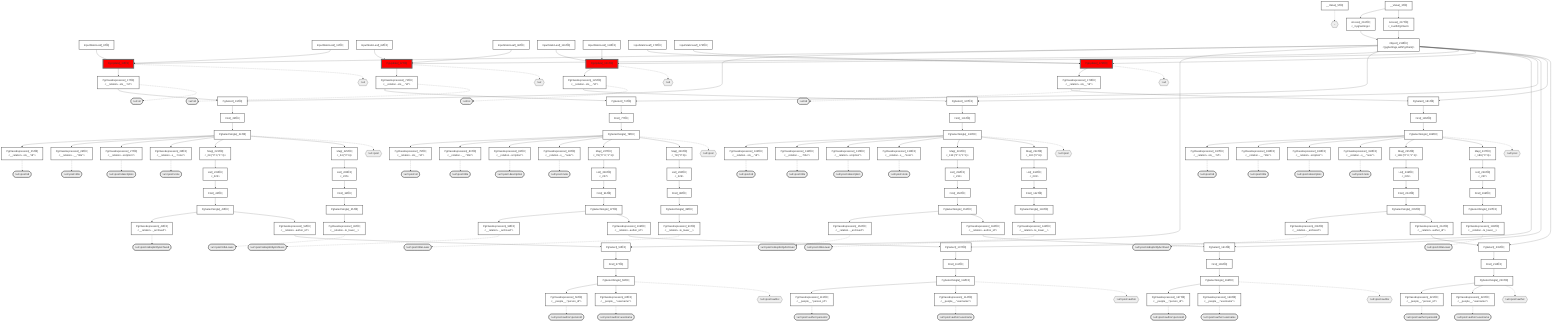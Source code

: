 graph TD
    classDef path fill:#eee,stroke:#000
    classDef plan fill:#fff,stroke-width:3px
    classDef itemplan fill:#fff,stroke-width:6px
    classDef sideeffectplan fill:#f00,stroke-width:6px

    %% subgraph fields
    P1{{"~"}}:::path
    P2{{">u1"}}:::path
    P3([">u1>id"]):::path
    %% P2 -.-> P3
    P4{{">u1>post"}}:::path
    P5([">u1>post>id"]):::path
    %% P4 -.-> P5
    P6([">u1>post>title"]):::path
    %% P4 -.-> P6
    P7([">u1>post>description"]):::path
    %% P4 -.-> P7
    P8([">u1>post>note"]):::path
    %% P4 -.-> P8
    P9([">u1>post>titleLower"]):::path
    %% P4 -.-> P9
    P10([">u1>post>isExplicitlyArchived"]):::path
    %% P4 -.-> P10
    P11{{">u1>post>author"}}:::path
    P12([">u1>post>author>personId"]):::path
    %% P11 -.-> P12
    P13([">u1>post>author>username"]):::path
    %% P11 -.-> P13
    %% P4 -.-> P11
    %% P2 -.-> P4
    %% P1 -.-> P2
    P14{{">u2"}}:::path
    P15([">u2>id"]):::path
    %% P14 -.-> P15
    P16{{">u2>post"}}:::path
    P17([">u2>post>id"]):::path
    %% P16 -.-> P17
    P18([">u2>post>title"]):::path
    %% P16 -.-> P18
    P19([">u2>post>description"]):::path
    %% P16 -.-> P19
    P20([">u2>post>note"]):::path
    %% P16 -.-> P20
    P21([">u2>post>titleLower"]):::path
    %% P16 -.-> P21
    P22([">u2>post>isExplicitlyArchived"]):::path
    %% P16 -.-> P22
    P23{{">u2>post>author"}}:::path
    P24([">u2>post>author>personId"]):::path
    %% P23 -.-> P24
    P25([">u2>post>author>username"]):::path
    %% P23 -.-> P25
    %% P16 -.-> P23
    %% P14 -.-> P16
    %% P1 -.-> P14
    P26{{">u3"}}:::path
    P27([">u3>id"]):::path
    %% P26 -.-> P27
    P28{{">u3>post"}}:::path
    P29([">u3>post>id"]):::path
    %% P28 -.-> P29
    P30([">u3>post>title"]):::path
    %% P28 -.-> P30
    P31([">u3>post>description"]):::path
    %% P28 -.-> P31
    P32([">u3>post>note"]):::path
    %% P28 -.-> P32
    P33([">u3>post>titleLower"]):::path
    %% P28 -.-> P33
    P34([">u3>post>isExplicitlyArchived"]):::path
    %% P28 -.-> P34
    P35{{">u3>post>author"}}:::path
    P36([">u3>post>author>personId"]):::path
    %% P35 -.-> P36
    P37([">u3>post>author>username"]):::path
    %% P35 -.-> P37
    %% P28 -.-> P35
    %% P26 -.-> P28
    %% P1 -.-> P26
    P38{{">u4"}}:::path
    P39([">u4>id"]):::path
    %% P38 -.-> P39
    P40{{">u4>post"}}:::path
    P41([">u4>post>id"]):::path
    %% P40 -.-> P41
    P42([">u4>post>title"]):::path
    %% P40 -.-> P42
    P43([">u4>post>description"]):::path
    %% P40 -.-> P43
    P44([">u4>post>note"]):::path
    %% P40 -.-> P44
    P45([">u4>post>titleLower"]):::path
    %% P40 -.-> P45
    P46([">u4>post>isExplicitlyArchived"]):::path
    %% P40 -.-> P46
    P47{{">u4>post>author"}}:::path
    P48([">u4>post>author>personId"]):::path
    %% P47 -.-> P48
    P49([">u4>post>author>username"]):::path
    %% P47 -.-> P49
    %% P40 -.-> P47
    %% P38 -.-> P40
    %% P1 -.-> P38
    %% end

    %% define plans
    __Value_3["__Value[_3∈0]<br /><context>"]:::plan
    __Value_5["__Value[_5∈0]<br /><rootValue>"]:::plan
    InputStaticLeaf_8["InputStaticLeaf[_8∈0]"]:::plan
    InputStaticLeaf_11["InputStaticLeaf[_11∈0]"]:::plan
    PgUpdate_13["PgUpdate[_13∈0]"]:::sideeffectplan
    PgClassExpression_17["PgClassExpression[_17∈0]<br /><__relation...sts__.#quot;id#quot;>"]:::plan
    PgSelect_19["PgSelect[_19∈0]<br /><relational_posts>"]:::plan
    First_23["First[_23∈0]"]:::plan
    PgSelectSingle_24["PgSelectSingle[_24∈0]<br /><relational_posts>"]:::plan
    PgClassExpression_25["PgClassExpression[_25∈0]<br /><__relation...sts__.#quot;id#quot;>"]:::plan
    PgClassExpression_26["PgClassExpression[_26∈0]<br /><__relation...__.#quot;title#quot;>"]:::plan
    PgClassExpression_27["PgClassExpression[_27∈0]<br /><__relation...scription#quot;>"]:::plan
    PgClassExpression_28["PgClassExpression[_28∈0]<br /><__relation...s__.#quot;note#quot;>"]:::plan
    First_34["First[_34∈0]"]:::plan
    PgSelectSingle_35["PgSelectSingle[_35∈0]<br /><text>"]:::plan
    PgClassExpression_36["PgClassExpression[_36∈0]<br /><__relation...le_lower__>"]:::plan
    First_42["First[_42∈0]"]:::plan
    PgSelectSingle_43["PgSelectSingle[_43∈0]<br /><relational_items>"]:::plan
    PgClassExpression_44["PgClassExpression[_44∈0]<br /><__relation..._archived#quot;>"]:::plan
    PgClassExpression_52["PgClassExpression[_52∈0]<br /><__relation...author_id#quot;>"]:::plan
    PgSelect_53["PgSelect[_53∈0]<br /><people>"]:::plan
    First_57["First[_57∈0]"]:::plan
    PgSelectSingle_58["PgSelectSingle[_58∈0]<br /><people>"]:::plan
    PgClassExpression_59["PgClassExpression[_59∈0]<br /><__people__.#quot;person_id#quot;>"]:::plan
    PgClassExpression_60["PgClassExpression[_60∈0]<br /><__people__.#quot;username#quot;>"]:::plan
    InputStaticLeaf_62["InputStaticLeaf[_62∈0]"]:::plan
    InputStaticLeaf_66["InputStaticLeaf[_66∈0]"]:::plan
    PgUpdate_67["PgUpdate[_67∈0]"]:::sideeffectplan
    PgClassExpression_71["PgClassExpression[_71∈0]<br /><__relation...sts__.#quot;id#quot;>"]:::plan
    PgSelect_73["PgSelect[_73∈0]<br /><relational_posts>"]:::plan
    First_77["First[_77∈0]"]:::plan
    PgSelectSingle_78["PgSelectSingle[_78∈0]<br /><relational_posts>"]:::plan
    PgClassExpression_79["PgClassExpression[_79∈0]<br /><__relation...sts__.#quot;id#quot;>"]:::plan
    PgClassExpression_80["PgClassExpression[_80∈0]<br /><__relation...__.#quot;title#quot;>"]:::plan
    PgClassExpression_81["PgClassExpression[_81∈0]<br /><__relation...scription#quot;>"]:::plan
    PgClassExpression_82["PgClassExpression[_82∈0]<br /><__relation...s__.#quot;note#quot;>"]:::plan
    First_88["First[_88∈0]"]:::plan
    PgSelectSingle_89["PgSelectSingle[_89∈0]<br /><text>"]:::plan
    PgClassExpression_90["PgClassExpression[_90∈0]<br /><__relation...le_lower__>"]:::plan
    First_96["First[_96∈0]"]:::plan
    PgSelectSingle_97["PgSelectSingle[_97∈0]<br /><relational_items>"]:::plan
    PgClassExpression_98["PgClassExpression[_98∈0]<br /><__relation..._archived#quot;>"]:::plan
    PgClassExpression_106["PgClassExpression[_106∈0]<br /><__relation...author_id#quot;>"]:::plan
    PgSelect_107["PgSelect[_107∈0]<br /><people>"]:::plan
    First_111["First[_111∈0]"]:::plan
    PgSelectSingle_112["PgSelectSingle[_112∈0]<br /><people>"]:::plan
    PgClassExpression_113["PgClassExpression[_113∈0]<br /><__people__.#quot;person_id#quot;>"]:::plan
    PgClassExpression_114["PgClassExpression[_114∈0]<br /><__people__.#quot;username#quot;>"]:::plan
    InputStaticLeaf_116["InputStaticLeaf[_116∈0]"]:::plan
    InputStaticLeaf_119["InputStaticLeaf[_119∈0]"]:::plan
    PgUpdate_121["PgUpdate[_121∈0]"]:::sideeffectplan
    PgClassExpression_125["PgClassExpression[_125∈0]<br /><__relation...sts__.#quot;id#quot;>"]:::plan
    PgSelect_127["PgSelect[_127∈0]<br /><relational_posts>"]:::plan
    First_131["First[_131∈0]"]:::plan
    PgSelectSingle_132["PgSelectSingle[_132∈0]<br /><relational_posts>"]:::plan
    PgClassExpression_133["PgClassExpression[_133∈0]<br /><__relation...sts__.#quot;id#quot;>"]:::plan
    PgClassExpression_134["PgClassExpression[_134∈0]<br /><__relation...__.#quot;title#quot;>"]:::plan
    PgClassExpression_135["PgClassExpression[_135∈0]<br /><__relation...scription#quot;>"]:::plan
    PgClassExpression_136["PgClassExpression[_136∈0]<br /><__relation...s__.#quot;note#quot;>"]:::plan
    First_142["First[_142∈0]"]:::plan
    PgSelectSingle_143["PgSelectSingle[_143∈0]<br /><text>"]:::plan
    PgClassExpression_144["PgClassExpression[_144∈0]<br /><__relation...le_lower__>"]:::plan
    First_150["First[_150∈0]"]:::plan
    PgSelectSingle_151["PgSelectSingle[_151∈0]<br /><relational_items>"]:::plan
    PgClassExpression_152["PgClassExpression[_152∈0]<br /><__relation..._archived#quot;>"]:::plan
    PgClassExpression_160["PgClassExpression[_160∈0]<br /><__relation...author_id#quot;>"]:::plan
    PgSelect_161["PgSelect[_161∈0]<br /><people>"]:::plan
    First_165["First[_165∈0]"]:::plan
    PgSelectSingle_166["PgSelectSingle[_166∈0]<br /><people>"]:::plan
    PgClassExpression_167["PgClassExpression[_167∈0]<br /><__people__.#quot;person_id#quot;>"]:::plan
    PgClassExpression_168["PgClassExpression[_168∈0]<br /><__people__.#quot;username#quot;>"]:::plan
    InputStaticLeaf_170["InputStaticLeaf[_170∈0]"]:::plan
    InputStaticLeaf_173["InputStaticLeaf[_173∈0]"]:::plan
    PgUpdate_175["PgUpdate[_175∈0]"]:::sideeffectplan
    PgClassExpression_179["PgClassExpression[_179∈0]<br /><__relation...sts__.#quot;id#quot;>"]:::plan
    PgSelect_181["PgSelect[_181∈0]<br /><relational_posts>"]:::plan
    First_185["First[_185∈0]"]:::plan
    PgSelectSingle_186["PgSelectSingle[_186∈0]<br /><relational_posts>"]:::plan
    PgClassExpression_187["PgClassExpression[_187∈0]<br /><__relation...sts__.#quot;id#quot;>"]:::plan
    PgClassExpression_188["PgClassExpression[_188∈0]<br /><__relation...__.#quot;title#quot;>"]:::plan
    PgClassExpression_189["PgClassExpression[_189∈0]<br /><__relation...scription#quot;>"]:::plan
    PgClassExpression_190["PgClassExpression[_190∈0]<br /><__relation...s__.#quot;note#quot;>"]:::plan
    First_196["First[_196∈0]"]:::plan
    PgSelectSingle_197["PgSelectSingle[_197∈0]<br /><text>"]:::plan
    PgClassExpression_198["PgClassExpression[_198∈0]<br /><__relation...le_lower__>"]:::plan
    First_204["First[_204∈0]"]:::plan
    PgSelectSingle_205["PgSelectSingle[_205∈0]<br /><relational_items>"]:::plan
    PgClassExpression_206["PgClassExpression[_206∈0]<br /><__relation..._archived#quot;>"]:::plan
    PgClassExpression_214["PgClassExpression[_214∈0]<br /><__relation...author_id#quot;>"]:::plan
    PgSelect_215["PgSelect[_215∈0]<br /><people>"]:::plan
    Access_216["Access[_216∈0]<br /><_3.pgSettings>"]:::plan
    Access_217["Access[_217∈0]<br /><_3.withPgClient>"]:::plan
    Object_218["Object[_218∈0]<br /><{pgSettings,withPgClient}>"]:::plan
    First_219["First[_219∈0]"]:::plan
    PgSelectSingle_220["PgSelectSingle[_220∈0]<br /><people>"]:::plan
    PgClassExpression_221["PgClassExpression[_221∈0]<br /><__people__.#quot;person_id#quot;>"]:::plan
    PgClassExpression_222["PgClassExpression[_222∈0]<br /><__people__.#quot;username#quot;>"]:::plan
    Map_223["Map[_223∈0]<br /><_24:{#quot;0#quot;:0,#quot;1#quot;:1}>"]:::plan
    List_224["List[_224∈0]<br /><_223>"]:::plan
    Map_225["Map[_225∈0]<br /><_24:{#quot;0#quot;:6}>"]:::plan
    List_226["List[_226∈0]<br /><_225>"]:::plan
    Map_227["Map[_227∈0]<br /><_78:{#quot;0#quot;:0,#quot;1#quot;:1}>"]:::plan
    List_228["List[_228∈0]<br /><_227>"]:::plan
    Map_229["Map[_229∈0]<br /><_78:{#quot;0#quot;:6}>"]:::plan
    List_230["List[_230∈0]<br /><_229>"]:::plan
    Map_231["Map[_231∈0]<br /><_132:{#quot;0#quot;:0,#quot;1#quot;:1}>"]:::plan
    List_232["List[_232∈0]<br /><_231>"]:::plan
    Map_233["Map[_233∈0]<br /><_132:{#quot;0#quot;:6}>"]:::plan
    List_234["List[_234∈0]<br /><_233>"]:::plan
    Map_235["Map[_235∈0]<br /><_186:{#quot;0#quot;:0,#quot;1#quot;:1}>"]:::plan
    List_236["List[_236∈0]<br /><_235>"]:::plan
    Map_237["Map[_237∈0]<br /><_186:{#quot;0#quot;:6}>"]:::plan
    List_238["List[_238∈0]<br /><_237>"]:::plan

    %% plan dependencies
    Object_218 --> PgUpdate_13
    InputStaticLeaf_8 --> PgUpdate_13
    InputStaticLeaf_11 --> PgUpdate_13
    PgUpdate_13 --> PgClassExpression_17
    Object_218 --> PgSelect_19
    PgClassExpression_17 --> PgSelect_19
    PgSelect_19 --> First_23
    First_23 --> PgSelectSingle_24
    PgSelectSingle_24 --> PgClassExpression_25
    PgSelectSingle_24 --> PgClassExpression_26
    PgSelectSingle_24 --> PgClassExpression_27
    PgSelectSingle_24 --> PgClassExpression_28
    List_226 --> First_34
    First_34 --> PgSelectSingle_35
    PgSelectSingle_35 --> PgClassExpression_36
    List_224 --> First_42
    First_42 --> PgSelectSingle_43
    PgSelectSingle_43 --> PgClassExpression_44
    PgSelectSingle_43 --> PgClassExpression_52
    Object_218 --> PgSelect_53
    PgClassExpression_52 --> PgSelect_53
    PgSelect_53 --> First_57
    First_57 --> PgSelectSingle_58
    PgSelectSingle_58 --> PgClassExpression_59
    PgSelectSingle_58 --> PgClassExpression_60
    Object_218 --> PgUpdate_67
    InputStaticLeaf_62 --> PgUpdate_67
    InputStaticLeaf_66 --> PgUpdate_67
    PgUpdate_67 --> PgClassExpression_71
    Object_218 --> PgSelect_73
    PgClassExpression_71 --> PgSelect_73
    PgSelect_73 --> First_77
    First_77 --> PgSelectSingle_78
    PgSelectSingle_78 --> PgClassExpression_79
    PgSelectSingle_78 --> PgClassExpression_80
    PgSelectSingle_78 --> PgClassExpression_81
    PgSelectSingle_78 --> PgClassExpression_82
    List_230 --> First_88
    First_88 --> PgSelectSingle_89
    PgSelectSingle_89 --> PgClassExpression_90
    List_228 --> First_96
    First_96 --> PgSelectSingle_97
    PgSelectSingle_97 --> PgClassExpression_98
    PgSelectSingle_97 --> PgClassExpression_106
    Object_218 --> PgSelect_107
    PgClassExpression_106 --> PgSelect_107
    PgSelect_107 --> First_111
    First_111 --> PgSelectSingle_112
    PgSelectSingle_112 --> PgClassExpression_113
    PgSelectSingle_112 --> PgClassExpression_114
    Object_218 --> PgUpdate_121
    InputStaticLeaf_116 --> PgUpdate_121
    InputStaticLeaf_119 --> PgUpdate_121
    PgUpdate_121 --> PgClassExpression_125
    Object_218 --> PgSelect_127
    PgClassExpression_125 --> PgSelect_127
    PgSelect_127 --> First_131
    First_131 --> PgSelectSingle_132
    PgSelectSingle_132 --> PgClassExpression_133
    PgSelectSingle_132 --> PgClassExpression_134
    PgSelectSingle_132 --> PgClassExpression_135
    PgSelectSingle_132 --> PgClassExpression_136
    List_234 --> First_142
    First_142 --> PgSelectSingle_143
    PgSelectSingle_143 --> PgClassExpression_144
    List_232 --> First_150
    First_150 --> PgSelectSingle_151
    PgSelectSingle_151 --> PgClassExpression_152
    PgSelectSingle_151 --> PgClassExpression_160
    Object_218 --> PgSelect_161
    PgClassExpression_160 --> PgSelect_161
    PgSelect_161 --> First_165
    First_165 --> PgSelectSingle_166
    PgSelectSingle_166 --> PgClassExpression_167
    PgSelectSingle_166 --> PgClassExpression_168
    Object_218 --> PgUpdate_175
    InputStaticLeaf_170 --> PgUpdate_175
    InputStaticLeaf_173 --> PgUpdate_175
    PgUpdate_175 --> PgClassExpression_179
    Object_218 --> PgSelect_181
    PgClassExpression_179 --> PgSelect_181
    PgSelect_181 --> First_185
    First_185 --> PgSelectSingle_186
    PgSelectSingle_186 --> PgClassExpression_187
    PgSelectSingle_186 --> PgClassExpression_188
    PgSelectSingle_186 --> PgClassExpression_189
    PgSelectSingle_186 --> PgClassExpression_190
    List_238 --> First_196
    First_196 --> PgSelectSingle_197
    PgSelectSingle_197 --> PgClassExpression_198
    List_236 --> First_204
    First_204 --> PgSelectSingle_205
    PgSelectSingle_205 --> PgClassExpression_206
    PgSelectSingle_205 --> PgClassExpression_214
    Object_218 --> PgSelect_215
    PgClassExpression_214 --> PgSelect_215
    __Value_3 --> Access_216
    __Value_3 --> Access_217
    Access_216 --> Object_218
    Access_217 --> Object_218
    PgSelect_215 --> First_219
    First_219 --> PgSelectSingle_220
    PgSelectSingle_220 --> PgClassExpression_221
    PgSelectSingle_220 --> PgClassExpression_222
    PgSelectSingle_24 --> Map_223
    Map_223 --> List_224
    PgSelectSingle_24 --> Map_225
    Map_225 --> List_226
    PgSelectSingle_78 --> Map_227
    Map_227 --> List_228
    PgSelectSingle_78 --> Map_229
    Map_229 --> List_230
    PgSelectSingle_132 --> Map_231
    Map_231 --> List_232
    PgSelectSingle_132 --> Map_233
    Map_233 --> List_234
    PgSelectSingle_186 --> Map_235
    Map_235 --> List_236
    PgSelectSingle_186 --> Map_237
    Map_237 --> List_238

    %% plan-to-path relationships
    __Value_5 -.-> P1
    PgUpdate_13 -.-> P2
    PgClassExpression_17 -.-> P3
    PgSelectSingle_24 -.-> P4
    PgClassExpression_25 -.-> P5
    PgClassExpression_26 -.-> P6
    PgClassExpression_27 -.-> P7
    PgClassExpression_28 -.-> P8
    PgClassExpression_36 -.-> P9
    PgClassExpression_44 -.-> P10
    PgSelectSingle_58 -.-> P11
    PgClassExpression_59 -.-> P12
    PgClassExpression_60 -.-> P13
    PgUpdate_67 -.-> P14
    PgClassExpression_71 -.-> P15
    PgSelectSingle_78 -.-> P16
    PgClassExpression_79 -.-> P17
    PgClassExpression_80 -.-> P18
    PgClassExpression_81 -.-> P19
    PgClassExpression_82 -.-> P20
    PgClassExpression_90 -.-> P21
    PgClassExpression_98 -.-> P22
    PgSelectSingle_112 -.-> P23
    PgClassExpression_113 -.-> P24
    PgClassExpression_114 -.-> P25
    PgUpdate_121 -.-> P26
    PgClassExpression_125 -.-> P27
    PgSelectSingle_132 -.-> P28
    PgClassExpression_133 -.-> P29
    PgClassExpression_134 -.-> P30
    PgClassExpression_135 -.-> P31
    PgClassExpression_136 -.-> P32
    PgClassExpression_144 -.-> P33
    PgClassExpression_152 -.-> P34
    PgSelectSingle_166 -.-> P35
    PgClassExpression_167 -.-> P36
    PgClassExpression_168 -.-> P37
    PgUpdate_175 -.-> P38
    PgClassExpression_179 -.-> P39
    PgSelectSingle_186 -.-> P40
    PgClassExpression_187 -.-> P41
    PgClassExpression_188 -.-> P42
    PgClassExpression_189 -.-> P43
    PgClassExpression_190 -.-> P44
    PgClassExpression_198 -.-> P45
    PgClassExpression_206 -.-> P46
    PgSelectSingle_220 -.-> P47
    PgClassExpression_221 -.-> P48
    PgClassExpression_222 -.-> P49

    %% allocate buckets
    classDef bucket0 stroke:#696969
    class __Value_3,__Value_5,InputStaticLeaf_8,InputStaticLeaf_11,PgUpdate_13,PgClassExpression_17,PgSelect_19,First_23,PgSelectSingle_24,PgClassExpression_25,PgClassExpression_26,PgClassExpression_27,PgClassExpression_28,First_34,PgSelectSingle_35,PgClassExpression_36,First_42,PgSelectSingle_43,PgClassExpression_44,PgClassExpression_52,PgSelect_53,First_57,PgSelectSingle_58,PgClassExpression_59,PgClassExpression_60,InputStaticLeaf_62,InputStaticLeaf_66,PgUpdate_67,PgClassExpression_71,PgSelect_73,First_77,PgSelectSingle_78,PgClassExpression_79,PgClassExpression_80,PgClassExpression_81,PgClassExpression_82,First_88,PgSelectSingle_89,PgClassExpression_90,First_96,PgSelectSingle_97,PgClassExpression_98,PgClassExpression_106,PgSelect_107,First_111,PgSelectSingle_112,PgClassExpression_113,PgClassExpression_114,InputStaticLeaf_116,InputStaticLeaf_119,PgUpdate_121,PgClassExpression_125,PgSelect_127,First_131,PgSelectSingle_132,PgClassExpression_133,PgClassExpression_134,PgClassExpression_135,PgClassExpression_136,First_142,PgSelectSingle_143,PgClassExpression_144,First_150,PgSelectSingle_151,PgClassExpression_152,PgClassExpression_160,PgSelect_161,First_165,PgSelectSingle_166,PgClassExpression_167,PgClassExpression_168,InputStaticLeaf_170,InputStaticLeaf_173,PgUpdate_175,PgClassExpression_179,PgSelect_181,First_185,PgSelectSingle_186,PgClassExpression_187,PgClassExpression_188,PgClassExpression_189,PgClassExpression_190,First_196,PgSelectSingle_197,PgClassExpression_198,First_204,PgSelectSingle_205,PgClassExpression_206,PgClassExpression_214,PgSelect_215,Access_216,Access_217,Object_218,First_219,PgSelectSingle_220,PgClassExpression_221,PgClassExpression_222,Map_223,List_224,Map_225,List_226,Map_227,List_228,Map_229,List_230,Map_231,List_232,Map_233,List_234,Map_235,List_236,Map_237,List_238 bucket0